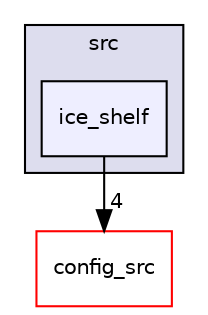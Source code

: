 digraph "/home/adcroft/GitHub/workspace/Gaea-stats-MOM6-examples/MOM6-examples/src/MOM6/src/ice_shelf" {
  compound=true
  node [ fontsize="10", fontname="Helvetica"];
  edge [ labelfontsize="10", labelfontname="Helvetica"];
  subgraph clusterdir_68267d1309a1af8e8297ef4c3efbcdba {
    graph [ bgcolor="#ddddee", pencolor="black", label="src" fontname="Helvetica", fontsize="10", URL="dir_68267d1309a1af8e8297ef4c3efbcdba.html"]
  dir_5c29a9e3bc5455fc61f46142ad02d86f [shape=box, label="ice_shelf", style="filled", fillcolor="#eeeeff", pencolor="black", URL="dir_5c29a9e3bc5455fc61f46142ad02d86f.html"];
  }
  dir_bbbeac63f53ec5ea699fa4cbaa8c4afb [shape=box label="config_src" fillcolor="white" style="filled" color="red" URL="dir_bbbeac63f53ec5ea699fa4cbaa8c4afb.html"];
  dir_5c29a9e3bc5455fc61f46142ad02d86f->dir_bbbeac63f53ec5ea699fa4cbaa8c4afb [headlabel="4", labeldistance=1.5 headhref="dir_000010_000000.html"];
}
